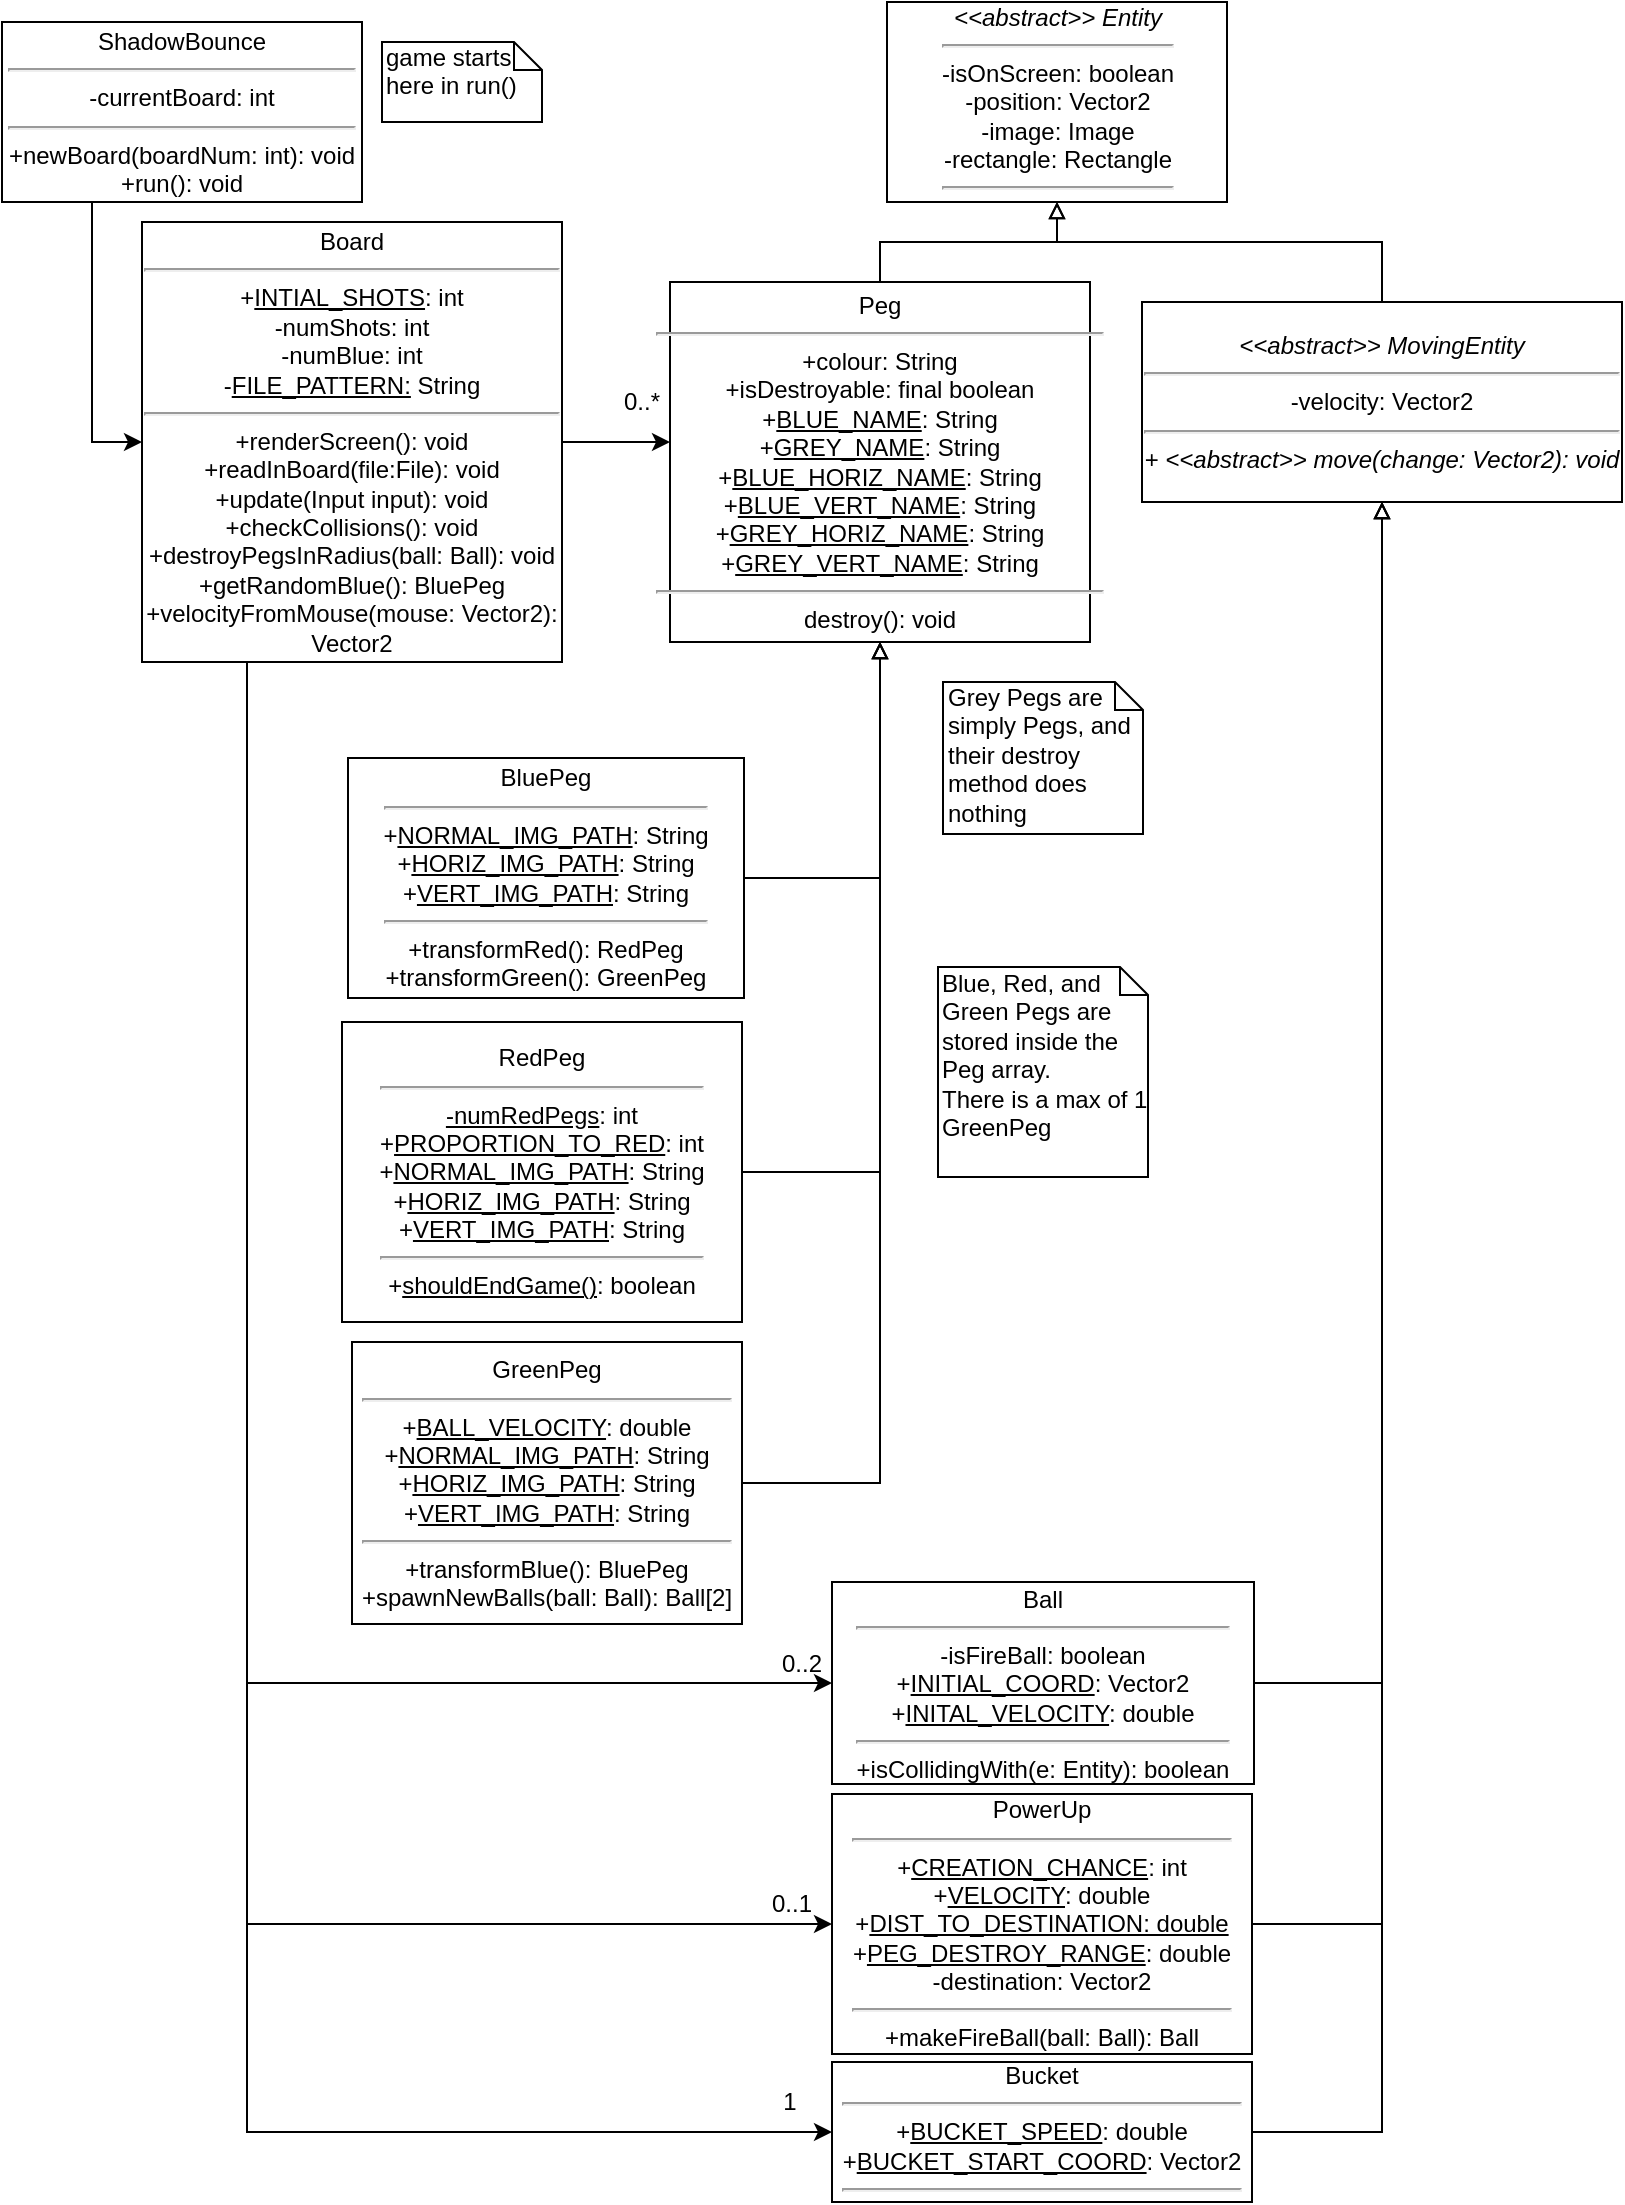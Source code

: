 <mxfile version="11.3.1" type="github" pages="1"><diagram id="cI9c8Faycy2E02pKQdMW" name="Page-1"><mxGraphModel dx="932" dy="673" grid="1" gridSize="10" guides="1" tooltips="1" connect="1" arrows="1" fold="1" page="1" pageScale="1" pageWidth="827" pageHeight="1169" math="0" shadow="0"><root><mxCell id="0"/><mxCell id="1" parent="0"/><mxCell id="lifanEYZ2T2BqTWivwGC-3" value="" style="edgeStyle=orthogonalEdgeStyle;rounded=0;orthogonalLoop=1;jettySize=auto;html=1;" parent="1" source="lifanEYZ2T2BqTWivwGC-1" target="lifanEYZ2T2BqTWivwGC-2" edge="1"><mxGeometry relative="1" as="geometry"><Array as="points"><mxPoint x="220" y="154"/><mxPoint x="220" y="154"/></Array></mxGeometry></mxCell><mxCell id="lifanEYZ2T2BqTWivwGC-87" style="edgeStyle=orthogonalEdgeStyle;rounded=0;orthogonalLoop=1;jettySize=auto;html=1;exitX=0.25;exitY=1;exitDx=0;exitDy=0;entryX=0;entryY=0.5;entryDx=0;entryDy=0;endArrow=classic;endFill=1;" parent="1" source="lifanEYZ2T2BqTWivwGC-1" target="lifanEYZ2T2BqTWivwGC-54" edge="1"><mxGeometry relative="1" as="geometry"/></mxCell><mxCell id="_WE8OwYQB9aToER2vsyM-12" style="edgeStyle=orthogonalEdgeStyle;rounded=0;orthogonalLoop=1;jettySize=auto;html=1;exitX=0.25;exitY=1;exitDx=0;exitDy=0;entryX=0;entryY=0.5;entryDx=0;entryDy=0;endArrow=classic;endFill=1;" parent="1" source="lifanEYZ2T2BqTWivwGC-1" target="lifanEYZ2T2BqTWivwGC-38" edge="1"><mxGeometry relative="1" as="geometry"/></mxCell><mxCell id="_WE8OwYQB9aToER2vsyM-14" style="edgeStyle=orthogonalEdgeStyle;rounded=0;orthogonalLoop=1;jettySize=auto;html=1;exitX=0.25;exitY=1;exitDx=0;exitDy=0;entryX=0;entryY=0.5;entryDx=0;entryDy=0;endArrow=classic;endFill=1;" parent="1" source="lifanEYZ2T2BqTWivwGC-1" target="lifanEYZ2T2BqTWivwGC-48" edge="1"><mxGeometry relative="1" as="geometry"/></mxCell><mxCell id="lifanEYZ2T2BqTWivwGC-1" value="Board&lt;hr&gt;+&lt;u&gt;INTIAL_SHOTS&lt;/u&gt;: int&lt;br&gt;-numShots: int&lt;br&gt;-numBlue: int&lt;br&gt;-&lt;u&gt;FILE_PATTERN:&lt;/u&gt; String&lt;br&gt;&lt;hr&gt;+renderScreen(): void&lt;br&gt;+readInBoard(file:File): void&lt;br&gt;+update(Input input): void&lt;br&gt;+checkCollisions(): void&lt;br&gt;+destroyPegsInRadius(ball: Ball): void&lt;br&gt;+getRandomBlue(): BluePeg&lt;br&gt;+velocityFromMouse(mouse:&amp;nbsp;Vector2): Vector2" style="rounded=0;whiteSpace=wrap;html=1;" parent="1" vertex="1"><mxGeometry x="80" y="120" width="210" height="220" as="geometry"/></mxCell><mxCell id="up9uZFgUXqwYfOjkITse-4" style="edgeStyle=orthogonalEdgeStyle;rounded=0;orthogonalLoop=1;jettySize=auto;html=1;exitX=0.5;exitY=0;exitDx=0;exitDy=0;entryX=0.5;entryY=1;entryDx=0;entryDy=0;endArrow=block;endFill=0;" edge="1" parent="1" source="lifanEYZ2T2BqTWivwGC-2" target="lifanEYZ2T2BqTWivwGC-4"><mxGeometry relative="1" as="geometry"/></mxCell><mxCell id="lifanEYZ2T2BqTWivwGC-2" value="Peg&lt;br&gt;&lt;hr&gt;+colour: String&lt;br&gt;+isDestroyable: final boolean&lt;br&gt;&lt;div style=&quot;direction: ltr&quot;&gt;&lt;div style=&quot;direction: ltr ; margin-top: 0in ; margin-left: 0in ; width: 2.328in&quot;&gt;&lt;div style=&quot;direction: ltr ; margin-top: 0in ; margin-left: 0in ; width: 2.328in&quot;&gt;&lt;p style=&quot;margin: 0in&quot;&gt;+&lt;u&gt;BLUE_NAME&lt;/u&gt;: String&lt;/p&gt;&lt;p style=&quot;margin: 0in&quot;&gt;+&lt;u&gt;GREY_NAME&lt;/u&gt;: String&lt;/p&gt;&lt;p style=&quot;margin: 0in&quot;&gt;+&lt;u&gt;BLUE_HORIZ_NAME&lt;/u&gt;: String&lt;/p&gt;&lt;p style=&quot;margin: 0in&quot;&gt;+&lt;u&gt;BLUE_VERT_NAME&lt;/u&gt;: String&lt;/p&gt;&lt;p style=&quot;margin: 0in&quot;&gt;+&lt;u&gt;GREY_HORIZ_NAME&lt;/u&gt;: String&lt;/p&gt;&lt;p style=&quot;margin: 0in&quot;&gt;+&lt;u&gt;GREY_VERT_NAME&lt;/u&gt;: String&lt;/p&gt;&lt;hr&gt;destroy(): void&lt;/div&gt;&lt;/div&gt;&lt;/div&gt;" style="rounded=0;whiteSpace=wrap;html=1;strokeColor=#000000;align=center;" parent="1" vertex="1"><mxGeometry x="344" y="150" width="210" height="180" as="geometry"/></mxCell><mxCell id="lifanEYZ2T2BqTWivwGC-47" style="edgeStyle=orthogonalEdgeStyle;rounded=0;orthogonalLoop=1;jettySize=auto;html=1;exitX=0;exitY=0.5;exitDx=0;exitDy=0;entryX=0.5;entryY=1;entryDx=0;entryDy=0;endArrow=block;endFill=0;" parent="1" source="lifanEYZ2T2BqTWivwGC-7" target="lifanEYZ2T2BqTWivwGC-2" edge="1"><mxGeometry relative="1" as="geometry"/></mxCell><mxCell id="lifanEYZ2T2BqTWivwGC-7" value="BluePeg&lt;hr&gt;+&lt;u&gt;NORMAL_IMG_PATH&lt;/u&gt;: String&lt;br&gt;+&lt;u&gt;HORIZ_IMG_PATH&lt;/u&gt;: String&lt;br&gt;+&lt;u&gt;VERT_IMG_PATH&lt;/u&gt;: String&lt;hr&gt;+transformRed(): RedPeg&lt;br&gt;+transformGreen(): GreenPeg" style="rounded=0;whiteSpace=wrap;html=1;direction=west;" parent="1" vertex="1"><mxGeometry x="183" y="388" width="198" height="120" as="geometry"/></mxCell><mxCell id="lifanEYZ2T2BqTWivwGC-4" value="&lt;i&gt;&amp;lt;&amp;lt;abstract&amp;gt;&amp;gt; Entity&lt;/i&gt;&lt;hr&gt;-isOnScreen: boolean&lt;br&gt;-position: Vector2&lt;br&gt;-image: Image&lt;br&gt;-rectangle: Rectangle&lt;hr&gt;" style="rounded=0;whiteSpace=wrap;html=1;" parent="1" vertex="1"><mxGeometry x="452.5" y="10" width="170" height="100" as="geometry"/></mxCell><mxCell id="lifanEYZ2T2BqTWivwGC-36" style="edgeStyle=orthogonalEdgeStyle;rounded=0;orthogonalLoop=1;jettySize=auto;html=1;exitX=1;exitY=0.5;exitDx=0;exitDy=0;entryX=0.5;entryY=1;entryDx=0;entryDy=0;endArrow=block;endFill=0;" parent="1" source="lifanEYZ2T2BqTWivwGC-10" target="lifanEYZ2T2BqTWivwGC-2" edge="1"><mxGeometry relative="1" as="geometry"/></mxCell><mxCell id="lifanEYZ2T2BqTWivwGC-10" value="RedPeg&lt;hr&gt;&lt;u&gt;-numRedPegs&lt;/u&gt;: int&lt;br&gt;+&lt;u&gt;PROPORTION_TO_RED&lt;/u&gt;: int&lt;br&gt;+&lt;u&gt;NORMAL_IMG_PATH&lt;/u&gt;: String&lt;br&gt;+&lt;u&gt;HORIZ_IMG_PATH&lt;/u&gt;: String&lt;br&gt;+&lt;u&gt;VERT_IMG_PATH&lt;/u&gt;: String&lt;br&gt;&lt;hr&gt;+&lt;u&gt;shouldEndGame()&lt;/u&gt;: boolean" style="rounded=0;whiteSpace=wrap;html=1;" parent="1" vertex="1"><mxGeometry x="180" y="520" width="200" height="150" as="geometry"/></mxCell><mxCell id="lifanEYZ2T2BqTWivwGC-37" style="edgeStyle=orthogonalEdgeStyle;rounded=0;orthogonalLoop=1;jettySize=auto;html=1;exitX=1;exitY=0.5;exitDx=0;exitDy=0;entryX=0.5;entryY=1;entryDx=0;entryDy=0;endArrow=block;endFill=0;" parent="1" source="lifanEYZ2T2BqTWivwGC-22" target="lifanEYZ2T2BqTWivwGC-2" edge="1"><mxGeometry relative="1" as="geometry"/></mxCell><mxCell id="lifanEYZ2T2BqTWivwGC-22" value="GreenPeg&lt;hr&gt;+&lt;u&gt;BALL_VELOCITY&lt;/u&gt;: double&lt;br&gt;+&lt;u&gt;NORMAL_IMG_PATH&lt;/u&gt;: String&lt;br&gt;+&lt;u&gt;HORIZ_IMG_PATH&lt;/u&gt;: String&lt;br&gt;+&lt;u&gt;VERT_IMG_PATH&lt;/u&gt;: String&lt;br&gt;&lt;hr&gt;+transformBlue(): BluePeg&lt;br&gt;+spawnNewBalls(ball: Ball): Ball[2]" style="rounded=0;whiteSpace=wrap;html=1;" parent="1" vertex="1"><mxGeometry x="185" y="680" width="195" height="141" as="geometry"/></mxCell><mxCell id="lifanEYZ2T2BqTWivwGC-82" style="edgeStyle=orthogonalEdgeStyle;rounded=0;orthogonalLoop=1;jettySize=auto;html=1;exitX=1;exitY=0.5;exitDx=0;exitDy=0;entryX=0.5;entryY=1;entryDx=0;entryDy=0;endArrow=block;endFill=0;" parent="1" source="lifanEYZ2T2BqTWivwGC-38" target="lifanEYZ2T2BqTWivwGC-44" edge="1"><mxGeometry relative="1" as="geometry"/></mxCell><mxCell id="lifanEYZ2T2BqTWivwGC-38" value="Ball&lt;hr&gt;-isFireBall: boolean&lt;br&gt;+&lt;u&gt;INITIAL_COORD&lt;/u&gt;: Vector2&lt;br&gt;+&lt;u&gt;INITAL_VELOCITY&lt;/u&gt;: double&lt;br&gt;&lt;hr&gt;+isCollidingWith(e: Entity): boolean" style="rounded=0;whiteSpace=wrap;html=1;" parent="1" vertex="1"><mxGeometry x="425" y="800" width="211" height="101" as="geometry"/></mxCell><mxCell id="lifanEYZ2T2BqTWivwGC-43" value="0..2" style="text;html=1;strokeColor=none;fillColor=none;align=center;verticalAlign=middle;whiteSpace=wrap;rounded=0;" parent="1" vertex="1"><mxGeometry x="390" y="830.5" width="40" height="20" as="geometry"/></mxCell><mxCell id="up9uZFgUXqwYfOjkITse-3" style="edgeStyle=orthogonalEdgeStyle;rounded=0;orthogonalLoop=1;jettySize=auto;html=1;exitX=0.5;exitY=0;exitDx=0;exitDy=0;entryX=0.5;entryY=1;entryDx=0;entryDy=0;endArrow=block;endFill=0;" edge="1" parent="1" source="lifanEYZ2T2BqTWivwGC-44" target="lifanEYZ2T2BqTWivwGC-4"><mxGeometry relative="1" as="geometry"><Array as="points"><mxPoint x="700" y="130"/><mxPoint x="538" y="130"/></Array></mxGeometry></mxCell><mxCell id="lifanEYZ2T2BqTWivwGC-44" value="&lt;i&gt;&amp;lt;&amp;lt;abstract&amp;gt;&amp;gt; MovingEntity&lt;/i&gt;&lt;hr&gt;-velocity: Vector2&lt;hr&gt;+&lt;i&gt; &amp;lt;&amp;lt;abstract&amp;gt;&amp;gt;&amp;nbsp;move(change: Vector2): void&lt;/i&gt;" style="rounded=0;whiteSpace=wrap;html=1;" parent="1" vertex="1"><mxGeometry x="580" y="160" width="240" height="100" as="geometry"/></mxCell><mxCell id="lifanEYZ2T2BqTWivwGC-84" style="edgeStyle=orthogonalEdgeStyle;rounded=0;orthogonalLoop=1;jettySize=auto;html=1;exitX=1;exitY=0.5;exitDx=0;exitDy=0;entryX=0.5;entryY=1;entryDx=0;entryDy=0;endArrow=block;endFill=0;" parent="1" source="lifanEYZ2T2BqTWivwGC-48" target="lifanEYZ2T2BqTWivwGC-44" edge="1"><mxGeometry relative="1" as="geometry"/></mxCell><mxCell id="lifanEYZ2T2BqTWivwGC-48" value="PowerUp&lt;hr&gt;+&lt;u&gt;CREATION_CHANCE&lt;/u&gt;: int&lt;br&gt;+&lt;u&gt;VELOCITY&lt;/u&gt;: double&lt;br&gt;+&lt;u&gt;DIST_TO_DESTINATION: double&lt;br&gt;&lt;/u&gt;+&lt;u&gt;PEG_DESTROY_RANGE&lt;/u&gt;: double&lt;br&gt;-destination: Vector2&lt;br&gt;&lt;hr&gt;+makeFireBall(ball: Ball): Ball" style="rounded=0;whiteSpace=wrap;html=1;" parent="1" vertex="1"><mxGeometry x="425" y="906" width="210" height="130" as="geometry"/></mxCell><mxCell id="lifanEYZ2T2BqTWivwGC-85" style="edgeStyle=orthogonalEdgeStyle;rounded=0;orthogonalLoop=1;jettySize=auto;html=1;exitX=1;exitY=0.5;exitDx=0;exitDy=0;entryX=0.5;entryY=1;entryDx=0;entryDy=0;endArrow=block;endFill=0;" parent="1" source="lifanEYZ2T2BqTWivwGC-54" target="lifanEYZ2T2BqTWivwGC-44" edge="1"><mxGeometry relative="1" as="geometry"/></mxCell><mxCell id="lifanEYZ2T2BqTWivwGC-54" value="Bucket&lt;hr&gt;+&lt;u&gt;BUCKET_SPEED&lt;/u&gt;: double&lt;br&gt;+&lt;u&gt;BUCKET_START_COORD&lt;/u&gt;: Vector2&lt;br&gt;&lt;hr&gt;" style="rounded=0;whiteSpace=wrap;html=1;" parent="1" vertex="1"><mxGeometry x="425" y="1040" width="210" height="70" as="geometry"/></mxCell><mxCell id="lifanEYZ2T2BqTWivwGC-50" value="0..1" style="text;html=1;strokeColor=none;fillColor=none;align=center;verticalAlign=middle;whiteSpace=wrap;rounded=0;" parent="1" vertex="1"><mxGeometry x="385" y="951" width="40" height="20" as="geometry"/></mxCell><mxCell id="lifanEYZ2T2BqTWivwGC-59" value="1" style="text;html=1;strokeColor=none;fillColor=none;align=center;verticalAlign=middle;whiteSpace=wrap;rounded=0;" parent="1" vertex="1"><mxGeometry x="384" y="1050" width="40" height="20" as="geometry"/></mxCell><mxCell id="lifanEYZ2T2BqTWivwGC-67" value="0..*" style="text;html=1;strokeColor=none;fillColor=none;align=center;verticalAlign=middle;whiteSpace=wrap;rounded=0;" parent="1" vertex="1"><mxGeometry x="310" y="200" width="40" height="20" as="geometry"/></mxCell><mxCell id="_WE8OwYQB9aToER2vsyM-2" style="edgeStyle=orthogonalEdgeStyle;rounded=0;orthogonalLoop=1;jettySize=auto;html=1;exitX=0.25;exitY=1;exitDx=0;exitDy=0;entryX=0;entryY=0.5;entryDx=0;entryDy=0;endArrow=classic;endFill=1;" parent="1" source="lifanEYZ2T2BqTWivwGC-73" target="lifanEYZ2T2BqTWivwGC-1" edge="1"><mxGeometry relative="1" as="geometry"/></mxCell><mxCell id="lifanEYZ2T2BqTWivwGC-73" value="ShadowBounce&lt;br&gt;&lt;hr&gt;-currentBoard: int&lt;hr&gt;+newBoard(boardNum: int): void&lt;br&gt;+run(): void" style="rounded=0;whiteSpace=wrap;html=1;" parent="1" vertex="1"><mxGeometry x="10" y="20" width="180" height="90" as="geometry"/></mxCell><mxCell id="up9uZFgUXqwYfOjkITse-2" value="Blue, Red, and Green Pegs are stored inside the Peg array.&lt;br&gt;There is a max of 1 GreenPeg" style="shape=note;whiteSpace=wrap;html=1;size=14;verticalAlign=top;align=left;spacingTop=-6;" vertex="1" parent="1"><mxGeometry x="478" y="492.5" width="105" height="105" as="geometry"/></mxCell><mxCell id="up9uZFgUXqwYfOjkITse-5" value="&lt;span style=&quot;text-align: center&quot;&gt;&lt;font style=&quot;font-size: 12px&quot;&gt;game starts &lt;br&gt;here in run()&lt;/font&gt;&lt;/span&gt;" style="shape=note;whiteSpace=wrap;html=1;size=14;verticalAlign=top;align=left;spacingTop=-6;" vertex="1" parent="1"><mxGeometry x="200" y="30" width="80" height="40" as="geometry"/></mxCell><mxCell id="up9uZFgUXqwYfOjkITse-7" value="Grey Pegs are simply Pegs, and their destroy method does nothing" style="shape=note;whiteSpace=wrap;html=1;size=14;verticalAlign=top;align=left;spacingTop=-6;" vertex="1" parent="1"><mxGeometry x="480.5" y="350" width="100" height="76" as="geometry"/></mxCell></root></mxGraphModel></diagram></mxfile>
